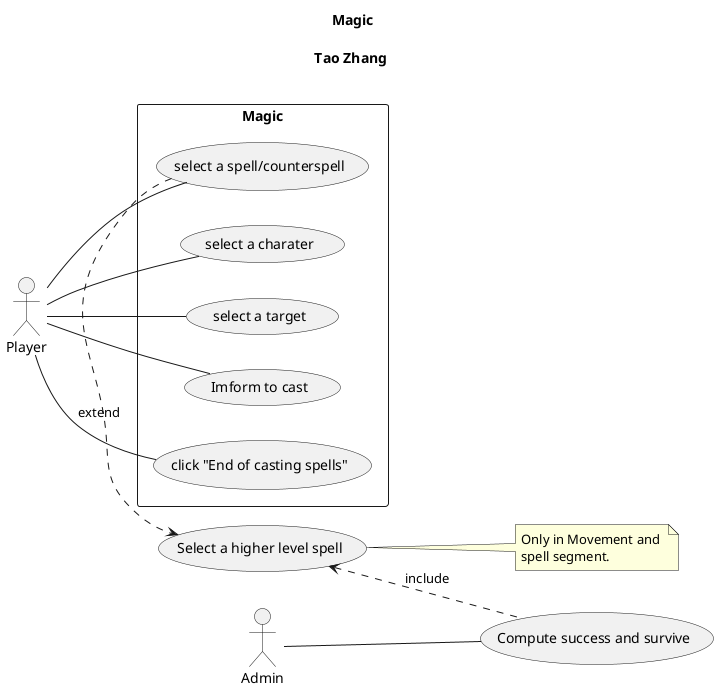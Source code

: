 @startuml

title Magic\n\nTao Zhang \n

left to right direction

skinparam packageStyle rect

actor Player
actor Admin
rectangle Magic{
  Player -- (select a charater)
  Player -- (select a spell/counterspell)
  Player -- (select a target)
  Player -- (Imform to cast)
  Player -- (click "End of casting spells")
}


Admin -- (Compute success and survive) 

(select a spell/counterspell) .right.> (Select a higher level spell) : extend
(Compute success and survive) .up.> (Select a higher level spell)  : include

note right of (Select a higher level spell)
  Only in Movement and 
  spell segment.
end note



@enduml